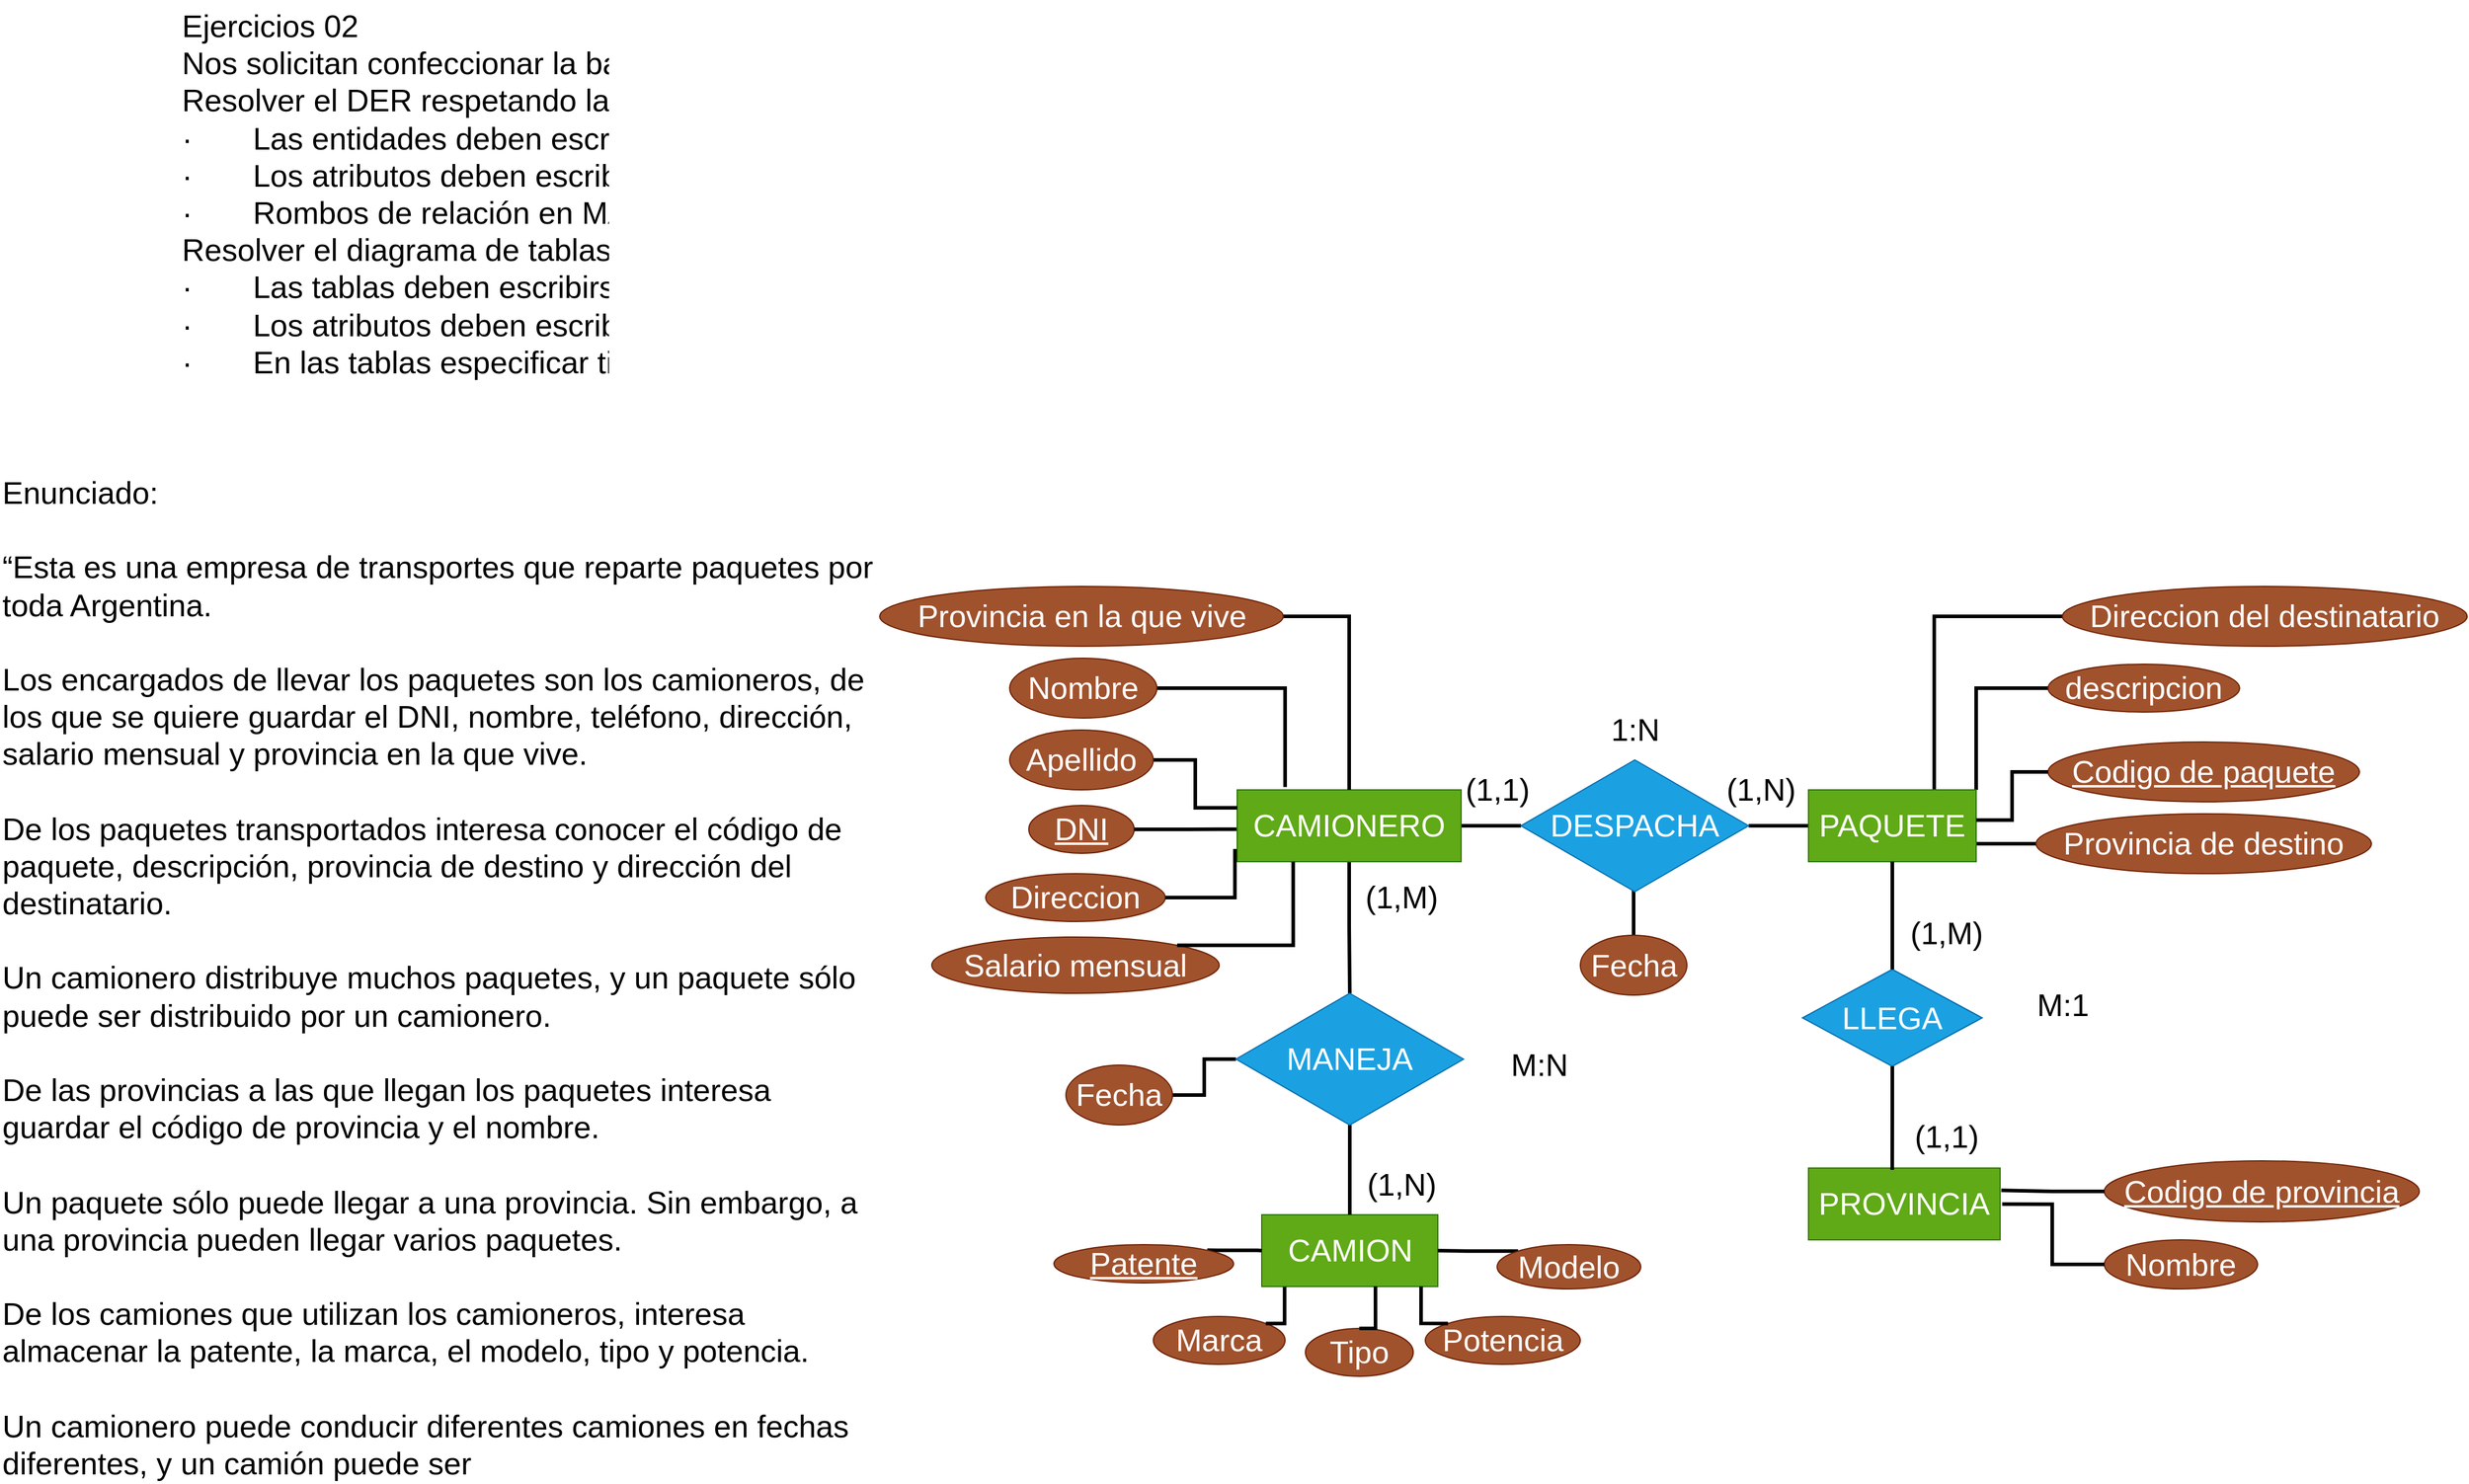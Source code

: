 <mxfile version="27.0.3">
  <diagram id="R2lEEEUBdFMjLlhIrx00" name="Page-1">
    <mxGraphModel dx="2334" dy="1775" grid="1" gridSize="10" guides="1" tooltips="1" connect="1" arrows="1" fold="1" page="1" pageScale="1" pageWidth="850" pageHeight="1100" math="0" shadow="0" extFonts="Permanent Marker^https://fonts.googleapis.com/css?family=Permanent+Marker">
      <root>
        <mxCell id="0" />
        <mxCell id="1" parent="0" />
        <mxCell id="cjYBByrVhoPnJ-2IZSXI-26" style="edgeStyle=orthogonalEdgeStyle;rounded=0;orthogonalLoop=1;jettySize=auto;html=1;exitX=1;exitY=0.5;exitDx=0;exitDy=0;entryX=0;entryY=0.5;entryDx=0;entryDy=0;endArrow=none;startFill=0;strokeWidth=3;fontSize=26;" edge="1" parent="1" source="cjYBByrVhoPnJ-2IZSXI-27" target="cjYBByrVhoPnJ-2IZSXI-39">
          <mxGeometry relative="1" as="geometry" />
        </mxCell>
        <mxCell id="cjYBByrVhoPnJ-2IZSXI-83" style="edgeStyle=orthogonalEdgeStyle;rounded=0;orthogonalLoop=1;jettySize=auto;html=1;exitX=0.5;exitY=1;exitDx=0;exitDy=0;entryX=0.5;entryY=0;entryDx=0;entryDy=0;endArrow=none;startFill=0;strokeWidth=3;" edge="1" parent="1" source="cjYBByrVhoPnJ-2IZSXI-27" target="cjYBByrVhoPnJ-2IZSXI-82">
          <mxGeometry relative="1" as="geometry" />
        </mxCell>
        <mxCell id="cjYBByrVhoPnJ-2IZSXI-27" value="CAMIONERO" style="rounded=0;whiteSpace=wrap;html=1;fontSize=26;fillColor=#60a917;fontColor=#ffffff;strokeColor=#2D7600;" vertex="1" parent="1">
          <mxGeometry x="233" y="290" width="187" height="60" as="geometry" />
        </mxCell>
        <mxCell id="cjYBByrVhoPnJ-2IZSXI-28" style="edgeStyle=orthogonalEdgeStyle;rounded=0;orthogonalLoop=1;jettySize=auto;html=1;exitX=1;exitY=0.5;exitDx=0;exitDy=0;entryX=0.214;entryY=-0.04;entryDx=0;entryDy=0;strokeWidth=3;endArrow=none;startFill=0;fontSize=26;entryPerimeter=0;" edge="1" parent="1" source="cjYBByrVhoPnJ-2IZSXI-29" target="cjYBByrVhoPnJ-2IZSXI-27">
          <mxGeometry relative="1" as="geometry" />
        </mxCell>
        <mxCell id="cjYBByrVhoPnJ-2IZSXI-29" value="Nombre" style="ellipse;whiteSpace=wrap;html=1;fontSize=26;fillColor=#a0522d;fontColor=#ffffff;strokeColor=#6D1F00;" vertex="1" parent="1">
          <mxGeometry x="43" y="180" width="123" height="50" as="geometry" />
        </mxCell>
        <mxCell id="cjYBByrVhoPnJ-2IZSXI-30" style="edgeStyle=orthogonalEdgeStyle;rounded=0;orthogonalLoop=1;jettySize=auto;html=1;exitX=1;exitY=0.5;exitDx=0;exitDy=0;entryX=0;entryY=0.25;entryDx=0;entryDy=0;strokeWidth=3;endArrow=none;startFill=0;fontSize=26;" edge="1" parent="1" source="cjYBByrVhoPnJ-2IZSXI-31" target="cjYBByrVhoPnJ-2IZSXI-27">
          <mxGeometry relative="1" as="geometry" />
        </mxCell>
        <mxCell id="cjYBByrVhoPnJ-2IZSXI-31" value="Apellido" style="ellipse;whiteSpace=wrap;html=1;fontSize=26;fillColor=#a0522d;fontColor=#ffffff;strokeColor=#6D1F00;" vertex="1" parent="1">
          <mxGeometry x="43" y="240" width="120" height="50" as="geometry" />
        </mxCell>
        <mxCell id="cjYBByrVhoPnJ-2IZSXI-32" value="&lt;u&gt;DNI&lt;/u&gt;" style="ellipse;whiteSpace=wrap;html=1;fontSize=26;fillColor=#a0522d;fontColor=#ffffff;strokeColor=#6D1F00;" vertex="1" parent="1">
          <mxGeometry x="59" y="303" width="88" height="40" as="geometry" />
        </mxCell>
        <mxCell id="cjYBByrVhoPnJ-2IZSXI-33" value="Direccion" style="ellipse;whiteSpace=wrap;html=1;fontSize=26;fillColor=#a0522d;fontColor=#ffffff;strokeColor=#6D1F00;" vertex="1" parent="1">
          <mxGeometry x="23" y="360" width="150" height="40" as="geometry" />
        </mxCell>
        <mxCell id="cjYBByrVhoPnJ-2IZSXI-34" value="Salario mensual" style="ellipse;whiteSpace=wrap;html=1;fontSize=26;fillColor=#a0522d;fontColor=#ffffff;strokeColor=#6D1F00;" vertex="1" parent="1">
          <mxGeometry x="-22" y="413" width="240" height="47" as="geometry" />
        </mxCell>
        <mxCell id="cjYBByrVhoPnJ-2IZSXI-35" style="edgeStyle=orthogonalEdgeStyle;rounded=0;orthogonalLoop=1;jettySize=auto;html=1;exitX=1;exitY=0.5;exitDx=0;exitDy=0;entryX=-0.003;entryY=0.547;entryDx=0;entryDy=0;entryPerimeter=0;strokeWidth=3;endArrow=none;startFill=0;fontSize=26;" edge="1" parent="1" source="cjYBByrVhoPnJ-2IZSXI-32" target="cjYBByrVhoPnJ-2IZSXI-27">
          <mxGeometry relative="1" as="geometry" />
        </mxCell>
        <mxCell id="cjYBByrVhoPnJ-2IZSXI-36" style="edgeStyle=orthogonalEdgeStyle;rounded=0;orthogonalLoop=1;jettySize=auto;html=1;exitX=1;exitY=0.5;exitDx=0;exitDy=0;entryX=-0.01;entryY=0.822;entryDx=0;entryDy=0;entryPerimeter=0;strokeWidth=3;endArrow=none;startFill=0;fontSize=26;" edge="1" parent="1" source="cjYBByrVhoPnJ-2IZSXI-33" target="cjYBByrVhoPnJ-2IZSXI-27">
          <mxGeometry relative="1" as="geometry" />
        </mxCell>
        <mxCell id="cjYBByrVhoPnJ-2IZSXI-38" style="edgeStyle=orthogonalEdgeStyle;rounded=0;orthogonalLoop=1;jettySize=auto;html=1;exitX=1;exitY=0.5;exitDx=0;exitDy=0;entryX=0;entryY=0.5;entryDx=0;entryDy=0;endArrow=none;startFill=0;strokeWidth=3;fontSize=26;" edge="1" parent="1" source="cjYBByrVhoPnJ-2IZSXI-39">
          <mxGeometry relative="1" as="geometry">
            <mxPoint x="710" y="320" as="targetPoint" />
          </mxGeometry>
        </mxCell>
        <mxCell id="cjYBByrVhoPnJ-2IZSXI-98" style="edgeStyle=orthogonalEdgeStyle;rounded=0;orthogonalLoop=1;jettySize=auto;html=1;exitX=0.5;exitY=1;exitDx=0;exitDy=0;entryX=0.5;entryY=0;entryDx=0;entryDy=0;endArrow=none;startFill=0;strokeWidth=3;" edge="1" parent="1" source="cjYBByrVhoPnJ-2IZSXI-39" target="cjYBByrVhoPnJ-2IZSXI-97">
          <mxGeometry relative="1" as="geometry" />
        </mxCell>
        <mxCell id="cjYBByrVhoPnJ-2IZSXI-39" value="DESPACHA" style="rhombus;whiteSpace=wrap;html=1;fontSize=26;fillColor=#1ba1e2;fontColor=#ffffff;strokeColor=#006EAF;" vertex="1" parent="1">
          <mxGeometry x="470" y="265" width="190" height="110" as="geometry" />
        </mxCell>
        <mxCell id="cjYBByrVhoPnJ-2IZSXI-40" style="edgeStyle=orthogonalEdgeStyle;rounded=0;orthogonalLoop=1;jettySize=auto;html=1;exitX=0;exitY=0.5;exitDx=0;exitDy=0;entryX=0.75;entryY=0;entryDx=0;entryDy=0;strokeWidth=3;endArrow=none;startFill=0;fontSize=26;" edge="1" parent="1" source="cjYBByrVhoPnJ-2IZSXI-41" target="cjYBByrVhoPnJ-2IZSXI-50">
          <mxGeometry relative="1" as="geometry">
            <mxPoint x="850" y="290" as="targetPoint" />
          </mxGeometry>
        </mxCell>
        <mxCell id="cjYBByrVhoPnJ-2IZSXI-41" value="Direccion del destinatario" style="ellipse;whiteSpace=wrap;html=1;fontSize=26;fillColor=#a0522d;fontColor=#ffffff;strokeColor=#6D1F00;" vertex="1" parent="1">
          <mxGeometry x="922" y="120" width="338" height="50" as="geometry" />
        </mxCell>
        <mxCell id="cjYBByrVhoPnJ-2IZSXI-42" style="edgeStyle=orthogonalEdgeStyle;rounded=0;orthogonalLoop=1;jettySize=auto;html=1;exitX=0;exitY=0.5;exitDx=0;exitDy=0;entryX=1;entryY=0;entryDx=0;entryDy=0;strokeWidth=3;endArrow=none;startFill=0;fontSize=26;" edge="1" parent="1" source="cjYBByrVhoPnJ-2IZSXI-43" target="cjYBByrVhoPnJ-2IZSXI-50">
          <mxGeometry relative="1" as="geometry">
            <mxPoint x="850" y="305" as="targetPoint" />
          </mxGeometry>
        </mxCell>
        <mxCell id="cjYBByrVhoPnJ-2IZSXI-43" value="descripcion" style="ellipse;whiteSpace=wrap;html=1;fontSize=26;fillColor=#a0522d;fontColor=#ffffff;strokeColor=#6D1F00;" vertex="1" parent="1">
          <mxGeometry x="910" y="185" width="160" height="40" as="geometry" />
        </mxCell>
        <mxCell id="cjYBByrVhoPnJ-2IZSXI-44" value="&lt;u&gt;Codigo de paquete&lt;/u&gt;" style="ellipse;whiteSpace=wrap;html=1;fontSize=26;fillColor=#a0522d;fontColor=#ffffff;strokeColor=#6D1F00;" vertex="1" parent="1">
          <mxGeometry x="910" y="250" width="260" height="50" as="geometry" />
        </mxCell>
        <mxCell id="cjYBByrVhoPnJ-2IZSXI-45" style="edgeStyle=orthogonalEdgeStyle;rounded=0;orthogonalLoop=1;jettySize=auto;html=1;exitX=0;exitY=0.5;exitDx=0;exitDy=0;entryX=1;entryY=0.75;entryDx=0;entryDy=0;strokeWidth=3;endArrow=none;startFill=0;fontSize=26;" edge="1" parent="1" source="cjYBByrVhoPnJ-2IZSXI-46" target="cjYBByrVhoPnJ-2IZSXI-50">
          <mxGeometry relative="1" as="geometry" />
        </mxCell>
        <mxCell id="cjYBByrVhoPnJ-2IZSXI-46" value="Provincia de destino" style="ellipse;whiteSpace=wrap;html=1;fontSize=26;fillColor=#a0522d;fontColor=#ffffff;strokeColor=#6D1F00;" vertex="1" parent="1">
          <mxGeometry x="900" y="310" width="280" height="50" as="geometry" />
        </mxCell>
        <mxCell id="cjYBByrVhoPnJ-2IZSXI-47" value="&lt;font&gt;(1,1)&lt;/font&gt;" style="text;html=1;align=center;verticalAlign=middle;resizable=0;points=[];autosize=1;strokeColor=none;fillColor=none;fontSize=26;" vertex="1" parent="1">
          <mxGeometry x="410" y="270" width="80" height="40" as="geometry" />
        </mxCell>
        <mxCell id="cjYBByrVhoPnJ-2IZSXI-48" value="&lt;font&gt;(1,N)&lt;/font&gt;" style="text;html=1;align=center;verticalAlign=middle;resizable=0;points=[];autosize=1;strokeColor=none;fillColor=none;fontSize=26;" vertex="1" parent="1">
          <mxGeometry x="630" y="270" width="80" height="40" as="geometry" />
        </mxCell>
        <mxCell id="cjYBByrVhoPnJ-2IZSXI-49" value="&lt;div&gt;&lt;span style=&quot;background-color: transparent; color: light-dark(rgb(0, 0, 0), rgb(255, 255, 255));&quot;&gt;1:N&lt;/span&gt;&lt;/div&gt;" style="text;html=1;align=center;verticalAlign=middle;resizable=0;points=[];autosize=1;strokeColor=none;fillColor=none;fontSize=26;" vertex="1" parent="1">
          <mxGeometry x="535" y="220" width="60" height="40" as="geometry" />
        </mxCell>
        <mxCell id="cjYBByrVhoPnJ-2IZSXI-50" value="PAQUETE" style="rounded=0;whiteSpace=wrap;html=1;fontSize=26;fillColor=#60a917;fontColor=#ffffff;strokeColor=#2D7600;" vertex="1" parent="1">
          <mxGeometry x="710" y="290" width="140" height="60" as="geometry" />
        </mxCell>
        <mxCell id="cjYBByrVhoPnJ-2IZSXI-51" value="PROVINCIA" style="rounded=0;whiteSpace=wrap;html=1;fontSize=26;fillColor=#60a917;fontColor=#ffffff;strokeColor=#2D7600;" vertex="1" parent="1">
          <mxGeometry x="710" y="606" width="160" height="60" as="geometry" />
        </mxCell>
        <mxCell id="cjYBByrVhoPnJ-2IZSXI-52" style="edgeStyle=orthogonalEdgeStyle;rounded=0;orthogonalLoop=1;jettySize=auto;html=1;exitX=0;exitY=0.5;exitDx=0;exitDy=0;entryX=1;entryY=0.42;entryDx=0;entryDy=0;entryPerimeter=0;strokeWidth=3;endArrow=none;startFill=0;fontSize=26;" edge="1" parent="1" source="cjYBByrVhoPnJ-2IZSXI-44" target="cjYBByrVhoPnJ-2IZSXI-50">
          <mxGeometry relative="1" as="geometry" />
        </mxCell>
        <mxCell id="cjYBByrVhoPnJ-2IZSXI-54" value="&lt;u&gt;Codigo de provincia&lt;/u&gt;" style="ellipse;whiteSpace=wrap;html=1;fontSize=26;fillColor=#a0522d;fontColor=#ffffff;strokeColor=#6D1F00;" vertex="1" parent="1">
          <mxGeometry x="957" y="600" width="263" height="51" as="geometry" />
        </mxCell>
        <mxCell id="cjYBByrVhoPnJ-2IZSXI-55" value="Nombre" style="ellipse;whiteSpace=wrap;html=1;fontSize=26;fillColor=#a0522d;fontColor=#ffffff;strokeColor=#6D1F00;" vertex="1" parent="1">
          <mxGeometry x="957" y="666" width="128" height="41" as="geometry" />
        </mxCell>
        <mxCell id="cjYBByrVhoPnJ-2IZSXI-59" value="LLEGA" style="rhombus;whiteSpace=wrap;html=1;fontSize=26;fillColor=#1ba1e2;fontColor=#ffffff;strokeColor=#006EAF;" vertex="1" parent="1">
          <mxGeometry x="705" y="440" width="150" height="81" as="geometry" />
        </mxCell>
        <mxCell id="cjYBByrVhoPnJ-2IZSXI-60" style="edgeStyle=orthogonalEdgeStyle;rounded=0;orthogonalLoop=1;jettySize=auto;html=1;exitX=0;exitY=0.5;exitDx=0;exitDy=0;entryX=1.011;entryY=0.503;entryDx=0;entryDy=0;entryPerimeter=0;strokeWidth=3;endArrow=none;startFill=0;fontSize=26;" edge="1" parent="1" source="cjYBByrVhoPnJ-2IZSXI-55" target="cjYBByrVhoPnJ-2IZSXI-51">
          <mxGeometry relative="1" as="geometry" />
        </mxCell>
        <mxCell id="cjYBByrVhoPnJ-2IZSXI-62" style="edgeStyle=orthogonalEdgeStyle;rounded=0;orthogonalLoop=1;jettySize=auto;html=1;exitX=0.5;exitY=1;exitDx=0;exitDy=0;entryX=0.437;entryY=0.025;entryDx=0;entryDy=0;entryPerimeter=0;endArrow=none;startFill=0;strokeWidth=3;fontSize=26;" edge="1" parent="1" source="cjYBByrVhoPnJ-2IZSXI-59" target="cjYBByrVhoPnJ-2IZSXI-51">
          <mxGeometry relative="1" as="geometry" />
        </mxCell>
        <mxCell id="cjYBByrVhoPnJ-2IZSXI-63" style="edgeStyle=orthogonalEdgeStyle;rounded=0;orthogonalLoop=1;jettySize=auto;html=1;exitX=0.5;exitY=1;exitDx=0;exitDy=0;entryX=0.5;entryY=0;entryDx=0;entryDy=0;endArrow=none;startFill=0;strokeWidth=3;fontSize=26;" edge="1" parent="1" source="cjYBByrVhoPnJ-2IZSXI-50" target="cjYBByrVhoPnJ-2IZSXI-59">
          <mxGeometry relative="1" as="geometry">
            <mxPoint x="790" y="531" as="sourcePoint" />
            <mxPoint x="790" y="618" as="targetPoint" />
          </mxGeometry>
        </mxCell>
        <mxCell id="cjYBByrVhoPnJ-2IZSXI-64" value="&lt;font&gt;(1,1)&lt;/font&gt;" style="text;html=1;align=center;verticalAlign=middle;resizable=0;points=[];autosize=1;strokeColor=none;fillColor=none;fontSize=26;" vertex="1" parent="1">
          <mxGeometry x="785" y="560" width="80" height="40" as="geometry" />
        </mxCell>
        <mxCell id="cjYBByrVhoPnJ-2IZSXI-65" value="&lt;font&gt;(1,M)&lt;/font&gt;" style="text;html=1;align=center;verticalAlign=middle;resizable=0;points=[];autosize=1;strokeColor=none;fillColor=none;fontSize=26;" vertex="1" parent="1">
          <mxGeometry x="785" y="390" width="80" height="40" as="geometry" />
        </mxCell>
        <mxCell id="cjYBByrVhoPnJ-2IZSXI-66" value="&lt;font&gt;M:1&lt;/font&gt;" style="text;html=1;align=center;verticalAlign=middle;resizable=0;points=[];autosize=1;strokeColor=none;fillColor=none;fontSize=26;" vertex="1" parent="1">
          <mxGeometry x="887" y="450" width="70" height="40" as="geometry" />
        </mxCell>
        <mxCell id="cjYBByrVhoPnJ-2IZSXI-67" value="Enunciado:&#xa;&#xa;“Esta es una empresa de transportes que reparte paquetes por toda Argentina. &#xa;&#xa;Los encargados de llevar los paquetes son los camioneros, de los que se quiere guardar el DNI, nombre, teléfono, dirección, salario mensual y provincia en la que vive. &#xa;&#xa;De los paquetes transportados interesa conocer el código de paquete, descripción, provincia de destino y dirección del destinatario. &#xa;&#xa;Un camionero distribuye muchos paquetes, y un paquete sólo puede ser distribuido por un camionero. &#xa;&#xa;De las provincias a las que llegan los paquetes interesa guardar el código de provincia y el nombre. &#xa;&#xa;Un paquete sólo puede llegar a una provincia. Sin embargo, a una provincia pueden llegar varios paquetes. &#xa;&#xa;De los camiones que utilizan los camioneros, interesa almacenar la patente, la marca, el modelo, tipo y potencia. &#xa;&#xa;Un camionero puede conducir diferentes camiones en fechas diferentes, y un camión puede ser" style="text;whiteSpace=wrap;fontSize=26;" vertex="1" parent="1">
          <mxGeometry x="-800" y="20" width="730" height="685" as="geometry" />
        </mxCell>
        <mxCell id="cjYBByrVhoPnJ-2IZSXI-68" value="CAMION" style="rounded=0;whiteSpace=wrap;html=1;fontSize=26;fillColor=#60a917;fontColor=#ffffff;strokeColor=#2D7600;" vertex="1" parent="1">
          <mxGeometry x="253.5" y="645" width="147" height="60" as="geometry" />
        </mxCell>
        <mxCell id="cjYBByrVhoPnJ-2IZSXI-72" value="Ejercicios 02&#xa;Nos solicitan confeccionar la base de datos para un cliente. Realizar el modelo entidad-relación y luego el diagrama de tablas.&#xa;Resolver el DER respetando las siguientes convenciones:&#xa;·       Las entidades deben escribirse en MAYUSCULA.&#xa;·       Los atributos deben escribirse en formato oración, la primera letra en mayúscula y luego minúsculas “Ejemplo oración”.&#xa;·       Rombos de relación en MAYUSCULAS&#xa;Resolver el diagrama de tablas respetando las siguientes convenciones:&#xa;·       Las tablas deben escribirse en MAYUSCULA.&#xa;·       Los atributos deben escribirse en formato lower camel case. “ejemploLowerCamelCase”&#xa;·       En las tablas especificar tipo de dato y largo máximo." style="text;whiteSpace=wrap;fontSize=26;" vertex="1" parent="1">
          <mxGeometry x="-650" y="-370" width="1460" height="310" as="geometry" />
        </mxCell>
        <mxCell id="cjYBByrVhoPnJ-2IZSXI-74" style="edgeStyle=orthogonalEdgeStyle;rounded=0;orthogonalLoop=1;jettySize=auto;html=1;exitX=1;exitY=0;exitDx=0;exitDy=0;entryX=0.25;entryY=1;entryDx=0;entryDy=0;strokeWidth=3;endArrow=none;startFill=0;fontSize=26;" edge="1" parent="1" source="cjYBByrVhoPnJ-2IZSXI-34" target="cjYBByrVhoPnJ-2IZSXI-27">
          <mxGeometry relative="1" as="geometry">
            <mxPoint x="200" y="412.49" as="sourcePoint" />
            <mxPoint x="258" y="371.49" as="targetPoint" />
          </mxGeometry>
        </mxCell>
        <mxCell id="cjYBByrVhoPnJ-2IZSXI-76" style="edgeStyle=orthogonalEdgeStyle;rounded=0;orthogonalLoop=1;jettySize=auto;html=1;exitX=0;exitY=0.5;exitDx=0;exitDy=0;entryX=1.006;entryY=0.31;entryDx=0;entryDy=0;entryPerimeter=0;strokeWidth=3;endArrow=none;startFill=0;fontSize=26;" edge="1" parent="1" source="cjYBByrVhoPnJ-2IZSXI-54" target="cjYBByrVhoPnJ-2IZSXI-51">
          <mxGeometry relative="1" as="geometry">
            <mxPoint x="967" y="702" as="sourcePoint" />
            <mxPoint x="882" y="646" as="targetPoint" />
          </mxGeometry>
        </mxCell>
        <mxCell id="cjYBByrVhoPnJ-2IZSXI-85" style="edgeStyle=orthogonalEdgeStyle;rounded=0;orthogonalLoop=1;jettySize=auto;html=1;exitX=1;exitY=0;exitDx=0;exitDy=0;entryX=0;entryY=0.5;entryDx=0;entryDy=0;endArrow=none;startFill=0;strokeWidth=3;" edge="1" parent="1" source="cjYBByrVhoPnJ-2IZSXI-77" target="cjYBByrVhoPnJ-2IZSXI-68">
          <mxGeometry relative="1" as="geometry" />
        </mxCell>
        <mxCell id="cjYBByrVhoPnJ-2IZSXI-77" value="&lt;u&gt;Patente&lt;/u&gt;" style="ellipse;whiteSpace=wrap;html=1;fontSize=26;fillColor=#a0522d;fontColor=#ffffff;strokeColor=#6D1F00;" vertex="1" parent="1">
          <mxGeometry x="80" y="670" width="150" height="32" as="geometry" />
        </mxCell>
        <mxCell id="cjYBByrVhoPnJ-2IZSXI-78" value="Marca" style="ellipse;whiteSpace=wrap;html=1;fontSize=26;fillColor=#a0522d;fontColor=#ffffff;strokeColor=#6D1F00;" vertex="1" parent="1">
          <mxGeometry x="163" y="730" width="110" height="40" as="geometry" />
        </mxCell>
        <mxCell id="cjYBByrVhoPnJ-2IZSXI-89" style="edgeStyle=orthogonalEdgeStyle;rounded=0;orthogonalLoop=1;jettySize=auto;html=1;exitX=0;exitY=0;exitDx=0;exitDy=0;entryX=1;entryY=0.5;entryDx=0;entryDy=0;endArrow=none;startFill=0;strokeWidth=3;" edge="1" parent="1" source="cjYBByrVhoPnJ-2IZSXI-79" target="cjYBByrVhoPnJ-2IZSXI-68">
          <mxGeometry relative="1" as="geometry" />
        </mxCell>
        <mxCell id="cjYBByrVhoPnJ-2IZSXI-79" value="Modelo" style="ellipse;whiteSpace=wrap;html=1;fontSize=26;fillColor=#a0522d;fontColor=#ffffff;strokeColor=#6D1F00;" vertex="1" parent="1">
          <mxGeometry x="450" y="670" width="120" height="37" as="geometry" />
        </mxCell>
        <mxCell id="cjYBByrVhoPnJ-2IZSXI-80" value="Tipo" style="ellipse;whiteSpace=wrap;html=1;fontSize=26;fillColor=#a0522d;fontColor=#ffffff;strokeColor=#6D1F00;" vertex="1" parent="1">
          <mxGeometry x="290" y="740" width="90" height="40" as="geometry" />
        </mxCell>
        <mxCell id="cjYBByrVhoPnJ-2IZSXI-81" value="Potencia" style="ellipse;whiteSpace=wrap;html=1;fontSize=26;fillColor=#a0522d;fontColor=#ffffff;strokeColor=#6D1F00;" vertex="1" parent="1">
          <mxGeometry x="390" y="730" width="129.5" height="40" as="geometry" />
        </mxCell>
        <mxCell id="cjYBByrVhoPnJ-2IZSXI-84" style="edgeStyle=orthogonalEdgeStyle;rounded=0;orthogonalLoop=1;jettySize=auto;html=1;exitX=0.5;exitY=1;exitDx=0;exitDy=0;entryX=0.5;entryY=0;entryDx=0;entryDy=0;endArrow=none;startFill=0;strokeWidth=3;" edge="1" parent="1" source="cjYBByrVhoPnJ-2IZSXI-82" target="cjYBByrVhoPnJ-2IZSXI-68">
          <mxGeometry relative="1" as="geometry" />
        </mxCell>
        <mxCell id="cjYBByrVhoPnJ-2IZSXI-96" style="edgeStyle=orthogonalEdgeStyle;rounded=0;orthogonalLoop=1;jettySize=auto;html=1;exitX=0;exitY=0.5;exitDx=0;exitDy=0;entryX=1;entryY=0.5;entryDx=0;entryDy=0;endArrow=none;startFill=0;strokeWidth=3;" edge="1" parent="1" source="cjYBByrVhoPnJ-2IZSXI-82" target="cjYBByrVhoPnJ-2IZSXI-95">
          <mxGeometry relative="1" as="geometry" />
        </mxCell>
        <mxCell id="cjYBByrVhoPnJ-2IZSXI-82" value="MANEJA" style="rhombus;whiteSpace=wrap;html=1;fontSize=26;fillColor=#1ba1e2;fontColor=#ffffff;strokeColor=#006EAF;" vertex="1" parent="1">
          <mxGeometry x="232" y="460" width="190" height="110" as="geometry" />
        </mxCell>
        <mxCell id="cjYBByrVhoPnJ-2IZSXI-86" style="edgeStyle=orthogonalEdgeStyle;rounded=0;orthogonalLoop=1;jettySize=auto;html=1;exitX=1;exitY=0;exitDx=0;exitDy=0;entryX=0.13;entryY=1.006;entryDx=0;entryDy=0;entryPerimeter=0;endArrow=none;startFill=0;strokeWidth=3;" edge="1" parent="1" source="cjYBByrVhoPnJ-2IZSXI-78" target="cjYBByrVhoPnJ-2IZSXI-68">
          <mxGeometry relative="1" as="geometry" />
        </mxCell>
        <mxCell id="cjYBByrVhoPnJ-2IZSXI-87" style="edgeStyle=orthogonalEdgeStyle;rounded=0;orthogonalLoop=1;jettySize=auto;html=1;exitX=0.5;exitY=0;exitDx=0;exitDy=0;entryX=0.646;entryY=0.997;entryDx=0;entryDy=0;entryPerimeter=0;endArrow=none;startFill=0;strokeWidth=3;" edge="1" parent="1" source="cjYBByrVhoPnJ-2IZSXI-80" target="cjYBByrVhoPnJ-2IZSXI-68">
          <mxGeometry relative="1" as="geometry" />
        </mxCell>
        <mxCell id="cjYBByrVhoPnJ-2IZSXI-88" style="edgeStyle=orthogonalEdgeStyle;rounded=0;orthogonalLoop=1;jettySize=auto;html=1;exitX=0;exitY=0;exitDx=0;exitDy=0;entryX=0.905;entryY=0.997;entryDx=0;entryDy=0;entryPerimeter=0;endArrow=none;startFill=0;strokeWidth=3;" edge="1" parent="1" source="cjYBByrVhoPnJ-2IZSXI-81" target="cjYBByrVhoPnJ-2IZSXI-68">
          <mxGeometry relative="1" as="geometry" />
        </mxCell>
        <mxCell id="cjYBByrVhoPnJ-2IZSXI-90" value="&lt;font&gt;(1,M)&lt;/font&gt;" style="text;html=1;align=center;verticalAlign=middle;resizable=0;points=[];autosize=1;strokeColor=none;fillColor=none;fontSize=26;" vertex="1" parent="1">
          <mxGeometry x="330" y="360" width="80" height="40" as="geometry" />
        </mxCell>
        <mxCell id="cjYBByrVhoPnJ-2IZSXI-91" value="&lt;font&gt;(1,N)&lt;/font&gt;" style="text;html=1;align=center;verticalAlign=middle;resizable=0;points=[];autosize=1;strokeColor=none;fillColor=none;fontSize=26;" vertex="1" parent="1">
          <mxGeometry x="330" y="600" width="80" height="40" as="geometry" />
        </mxCell>
        <mxCell id="cjYBByrVhoPnJ-2IZSXI-92" value="&lt;div&gt;&lt;span style=&quot;background-color: transparent; color: light-dark(rgb(0, 0, 0), rgb(255, 255, 255));&quot;&gt;M:N&lt;/span&gt;&lt;/div&gt;" style="text;html=1;align=center;verticalAlign=middle;resizable=0;points=[];autosize=1;strokeColor=none;fillColor=none;fontSize=26;" vertex="1" parent="1">
          <mxGeometry x="449.5" y="500" width="70" height="40" as="geometry" />
        </mxCell>
        <mxCell id="cjYBByrVhoPnJ-2IZSXI-94" style="edgeStyle=orthogonalEdgeStyle;rounded=0;orthogonalLoop=1;jettySize=auto;html=1;exitX=1;exitY=0.5;exitDx=0;exitDy=0;entryX=0.5;entryY=0;entryDx=0;entryDy=0;endArrow=none;startFill=0;strokeWidth=3;" edge="1" parent="1" source="cjYBByrVhoPnJ-2IZSXI-93" target="cjYBByrVhoPnJ-2IZSXI-27">
          <mxGeometry relative="1" as="geometry" />
        </mxCell>
        <mxCell id="cjYBByrVhoPnJ-2IZSXI-93" value="Provincia en la que vive" style="ellipse;whiteSpace=wrap;html=1;fontSize=26;fillColor=#a0522d;fontColor=#ffffff;strokeColor=#6D1F00;" vertex="1" parent="1">
          <mxGeometry x="-65.5" y="120" width="337" height="50" as="geometry" />
        </mxCell>
        <mxCell id="cjYBByrVhoPnJ-2IZSXI-95" value="Fecha" style="ellipse;whiteSpace=wrap;html=1;fontSize=26;fillColor=#a0522d;fontColor=#ffffff;strokeColor=#6D1F00;" vertex="1" parent="1">
          <mxGeometry x="90" y="520" width="89" height="50" as="geometry" />
        </mxCell>
        <mxCell id="cjYBByrVhoPnJ-2IZSXI-97" value="Fecha" style="ellipse;whiteSpace=wrap;html=1;fontSize=26;fillColor=#a0522d;fontColor=#ffffff;strokeColor=#6D1F00;" vertex="1" parent="1">
          <mxGeometry x="519.5" y="411.5" width="89" height="50" as="geometry" />
        </mxCell>
      </root>
    </mxGraphModel>
  </diagram>
</mxfile>
